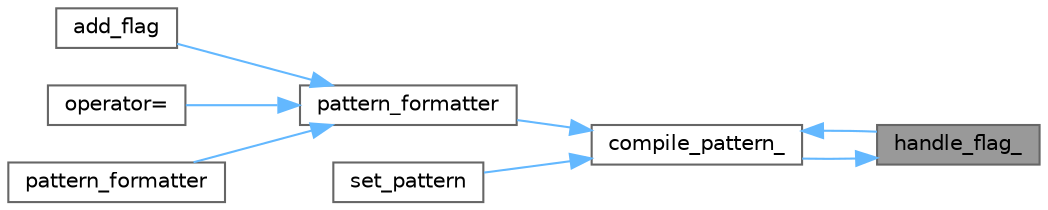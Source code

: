 digraph "handle_flag_"
{
 // LATEX_PDF_SIZE
  bgcolor="transparent";
  edge [fontname=Helvetica,fontsize=10,labelfontname=Helvetica,labelfontsize=10];
  node [fontname=Helvetica,fontsize=10,shape=box,height=0.2,width=0.4];
  rankdir="RL";
  Node1 [id="Node000001",label="handle_flag_",height=0.2,width=0.4,color="gray40", fillcolor="grey60", style="filled", fontcolor="black",tooltip=" "];
  Node1 -> Node2 [id="edge1_Node000001_Node000002",dir="back",color="steelblue1",style="solid",tooltip=" "];
  Node2 [id="Node000002",label="compile_pattern_",height=0.2,width=0.4,color="grey40", fillcolor="white", style="filled",URL="$classspdlog_1_1pattern__formatter.html#af0f127613916b4738f5b31f89ef71a2d",tooltip=" "];
  Node2 -> Node1 [id="edge2_Node000002_Node000001",dir="back",color="steelblue1",style="solid",tooltip=" "];
  Node2 -> Node3 [id="edge3_Node000002_Node000003",dir="back",color="steelblue1",style="solid",tooltip=" "];
  Node3 [id="Node000003",label="pattern_formatter",height=0.2,width=0.4,color="grey40", fillcolor="white", style="filled",URL="$classspdlog_1_1pattern__formatter.html#a6ef3713322fbd977b57c1bb06936599d",tooltip=" "];
  Node3 -> Node4 [id="edge4_Node000003_Node000004",dir="back",color="steelblue1",style="solid",tooltip=" "];
  Node4 [id="Node000004",label="add_flag",height=0.2,width=0.4,color="grey40", fillcolor="white", style="filled",URL="$classspdlog_1_1pattern__formatter.html#ab64d9b36490b7357fcc7d008aaf141d9",tooltip=" "];
  Node3 -> Node5 [id="edge5_Node000003_Node000005",dir="back",color="steelblue1",style="solid",tooltip=" "];
  Node5 [id="Node000005",label="operator=",height=0.2,width=0.4,color="grey40", fillcolor="white", style="filled",URL="$classspdlog_1_1pattern__formatter.html#a48ad2daba958591389f4ac306f6cafbb",tooltip=" "];
  Node3 -> Node6 [id="edge6_Node000003_Node000006",dir="back",color="steelblue1",style="solid",tooltip=" "];
  Node6 [id="Node000006",label="pattern_formatter",height=0.2,width=0.4,color="grey40", fillcolor="white", style="filled",URL="$classspdlog_1_1pattern__formatter.html#a64f7f9506e33545c9e8e708f0d2892d3",tooltip=" "];
  Node2 -> Node7 [id="edge7_Node000002_Node000007",dir="back",color="steelblue1",style="solid",tooltip=" "];
  Node7 [id="Node000007",label="set_pattern",height=0.2,width=0.4,color="grey40", fillcolor="white", style="filled",URL="$classspdlog_1_1pattern__formatter.html#af96a322354fb0703ad10b373c9415b14",tooltip=" "];
}
